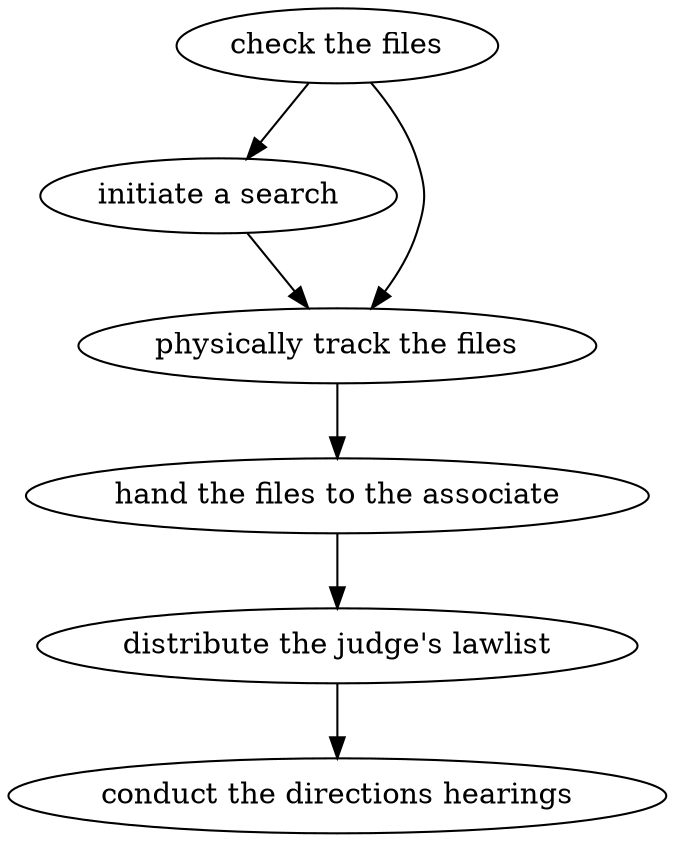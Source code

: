 strict digraph "doc-3.2" {
	graph [name="doc-3.2"];
	"check the files"	[attrs="{'type': 'Activity', 'label': 'check the files'}"];
	"initiate a search"	[attrs="{'type': 'Activity', 'label': 'initiate a search'}"];
	"check the files" -> "initiate a search"	[attrs="{'type': 'flow', 'label': 'flow'}"];
	"physically track the files"	[attrs="{'type': 'Activity', 'label': 'physically track the files'}"];
	"check the files" -> "physically track the files"	[attrs="{'type': 'flow', 'label': 'flow'}"];
	"initiate a search" -> "physically track the files"	[attrs="{'type': 'flow', 'label': 'flow'}"];
	"hand the files to the associate"	[attrs="{'type': 'Activity', 'label': 'hand the files to the associate'}"];
	"physically track the files" -> "hand the files to the associate"	[attrs="{'type': 'flow', 'label': 'flow'}"];
	"distribute the judge's lawlist"	[attrs="{'type': 'Activity', 'label': \"distribute the judge's lawlist\"}"];
	"hand the files to the associate" -> "distribute the judge's lawlist"	[attrs="{'type': 'flow', 'label': 'flow'}"];
	"conduct the directions hearings"	[attrs="{'type': 'Activity', 'label': 'conduct the directions hearings'}"];
	"distribute the judge's lawlist" -> "conduct the directions hearings"	[attrs="{'type': 'flow', 'label': 'flow'}"];
}
